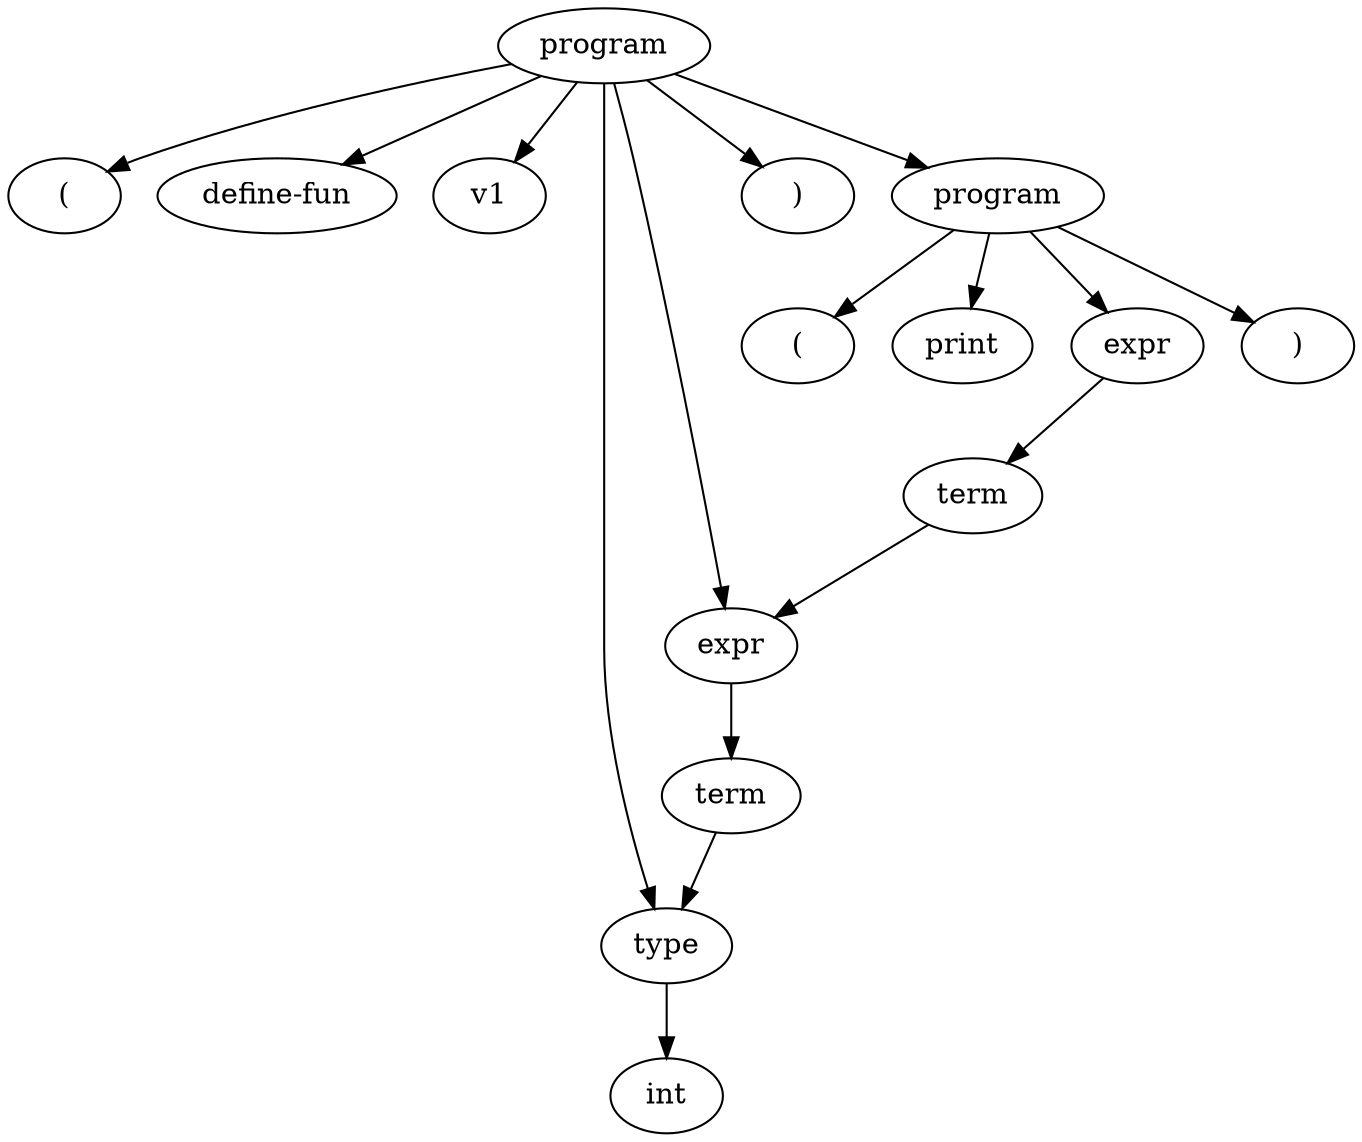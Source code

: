 digraph print {
0 [label=int ordering="out"]
1 -> 0
1 [label=1 ordering="out"]
2 -> 1
2 [label=term ordering="out"]
3 -> 2
3 [label=2 ordering="out"]
4 -> 3
4 [label=term ordering="out"]
5 -> 4
9 [label=program ordering="out"]
6 [label="(" ordering="out"]
7 [label=print ordering="out"]
5 [label=expr ordering="out"]
8 [label=")" ordering="out"]
9 -> 6
9 -> 7
9 -> 5
9 -> 8
14 [label=program ordering="out"]
10 [label="(" ordering="out"]
11 [label="define-fun" ordering="out"]
12 [label=v1 ordering="out"]
1 [label=type ordering="out"]
3 [label=expr ordering="out"]
13 [label=")" ordering="out"]
9 [label=program ordering="out"]
14 -> 10
14 -> 11
14 -> 12
14 -> 1
14 -> 3
14 -> 13
14 -> 9
}
